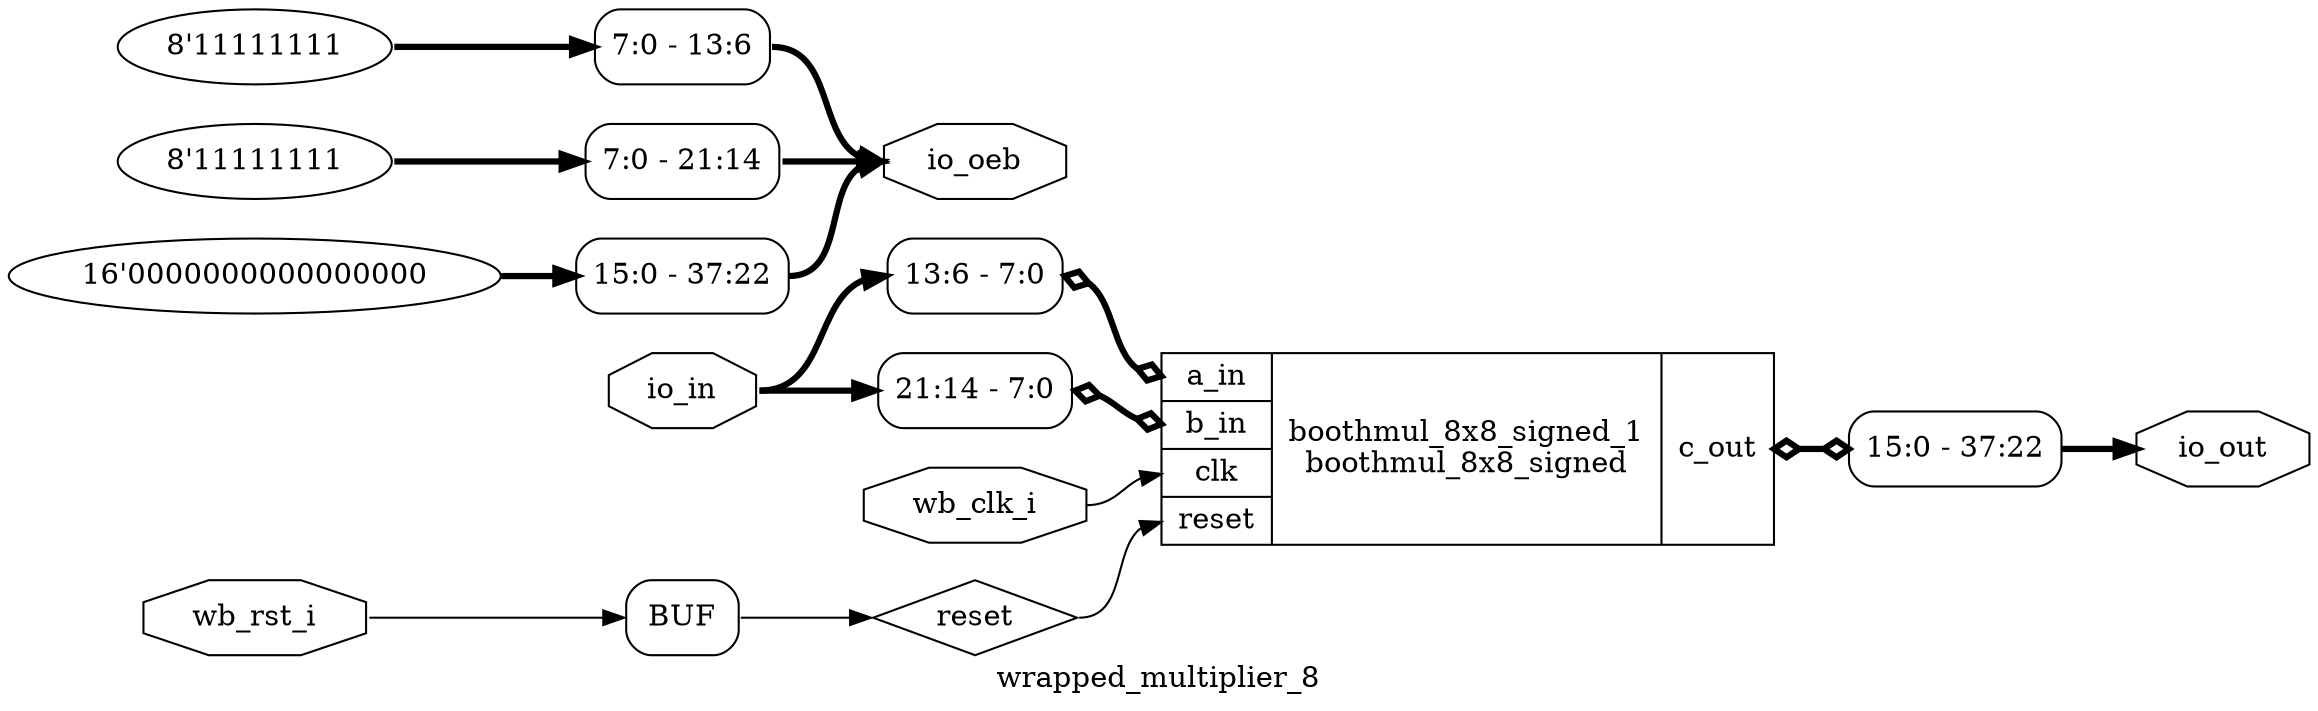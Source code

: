 digraph "wrapped_multiplier_8" {
label="wrapped_multiplier_8";
rankdir="LR";
remincross=true;
n1 [ shape=diamond, label="reset", color="black", fontcolor="black" ];
n2 [ shape=octagon, label="io_oeb", color="black", fontcolor="black" ];
n3 [ shape=octagon, label="io_out", color="black", fontcolor="black" ];
n4 [ shape=octagon, label="io_in", color="black", fontcolor="black" ];
n5 [ shape=octagon, label="wb_rst_i", color="black", fontcolor="black" ];
n6 [ shape=octagon, label="wb_clk_i", color="black", fontcolor="black" ];
c11 [ shape=record, label="{{<p7> a_in|<p8> b_in|<p9> clk|<p1> reset}|boothmul_8x8_signed_1\nboothmul_8x8_signed|{<p10> c_out}}" ];
x0 [ shape=record, style=rounded, label="<s0> 15:0 - 37:22 " ];
c11:p10:e -> x0:w [arrowhead=odiamond, arrowtail=odiamond, dir=both, color="black", style="setlinewidth(3)", label=""];
x1 [ shape=record, style=rounded, label="<s0> 21:14 - 7:0 " ];
x1:e -> c11:p8:w [arrowhead=odiamond, arrowtail=odiamond, dir=both, color="black", style="setlinewidth(3)", label=""];
x2 [ shape=record, style=rounded, label="<s0> 13:6 - 7:0 " ];
x2:e -> c11:p7:w [arrowhead=odiamond, arrowtail=odiamond, dir=both, color="black", style="setlinewidth(3)", label=""];
v3 [ label="8'11111111" ];
x4 [ shape=record, style=rounded, label="<s0> 7:0 - 13:6 " ];
v5 [ label="8'11111111" ];
x6 [ shape=record, style=rounded, label="<s0> 7:0 - 21:14 " ];
v7 [ label="16'0000000000000000" ];
x8 [ shape=record, style=rounded, label="<s0> 15:0 - 37:22 " ];
x9 [shape=box, style=rounded, label="BUF"];
x9:e:e -> n1:w [color="black", label=""];
n1:e -> c11:p1:w [color="black", label=""];
x4:s0:e -> n2:w [color="black", style="setlinewidth(3)", label=""];
x6:s0:e -> n2:w [color="black", style="setlinewidth(3)", label=""];
x8:s0:e -> n2:w [color="black", style="setlinewidth(3)", label=""];
x0:s0:e -> n3:w [color="black", style="setlinewidth(3)", label=""];
n4:e -> x1:s0:w [color="black", style="setlinewidth(3)", label=""];
n4:e -> x2:s0:w [color="black", style="setlinewidth(3)", label=""];
n5:e -> x9:w:w [color="black", label=""];
n6:e -> c11:p9:w [color="black", label=""];
v3:e -> x4:w [color="black", style="setlinewidth(3)", label=""];
v5:e -> x6:w [color="black", style="setlinewidth(3)", label=""];
v7:e -> x8:w [color="black", style="setlinewidth(3)", label=""];
}
